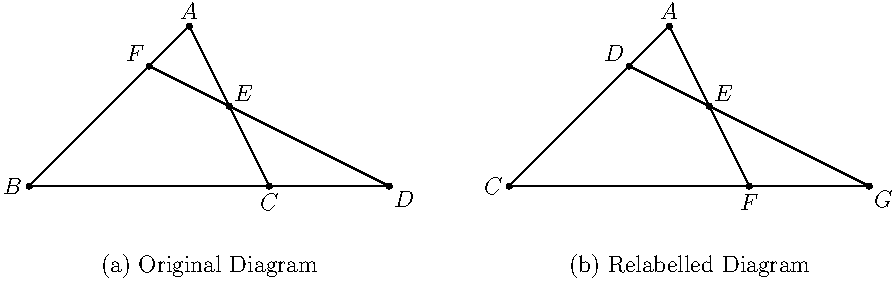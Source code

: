 picture original;
currentpicture = original;

unitsize(40);

pair A = (2,2);
pair B = (0,0);
pair C = (3,0);

draw(A--B--C--cycle);
dot("$A$",A,N);
dot("$B$",B,W);
dot("$C$",C,S);

pair D = B + 1.5*(C-B);
pair E = midpoint(A--C);
pair F = extension(D,E,A,B);

draw(C--D);
draw(D--F);

dot("$D$",D,SE);
dot("$E$",E,NE);
dot("$F$",F,NW);

label("(a) Original Diagram",midpoint(B--D)+(0,-1));

picture relabelled;
currentpicture = relabelled;

unitsize(40);

draw(A--B--C--cycle);
dot("$A$",A,N);
dot("$C$",B,W);
dot("$F$",C,S);

draw(C--D);
draw(D--F);

dot("$G$",D,SE);
dot("$E$",E,NE);
dot("$D$",F,NW);

label("(b) Relabelled Diagram",midpoint(B--D)+(0,-1));

add(original.fit(),(-6,0));

shipout(format="pdf");
